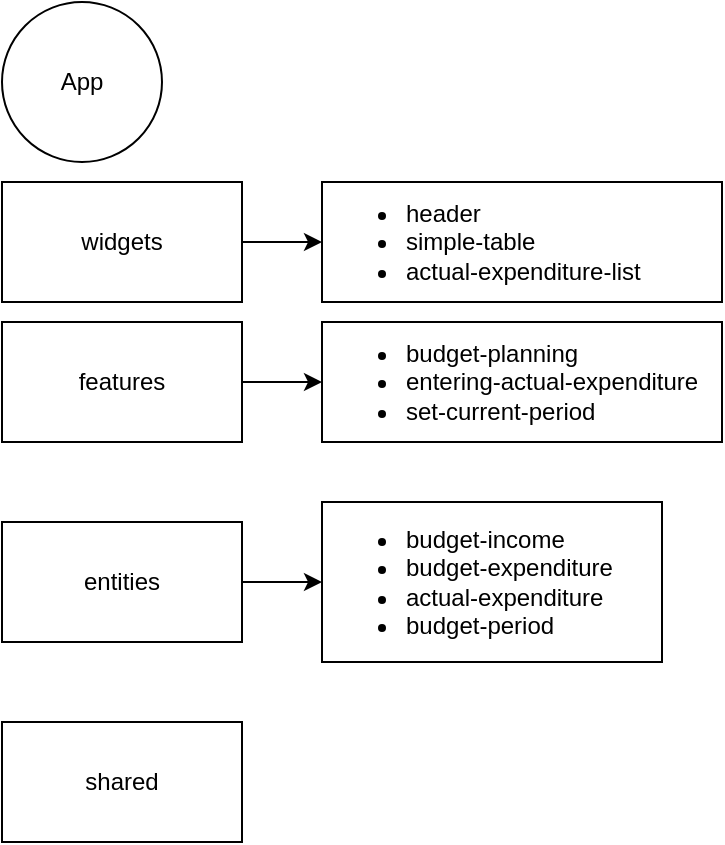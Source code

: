 <mxfile version="24.7.17">
  <diagram name="Страница — 1" id="eMdhkQpNOUbJZczD6VvM">
    <mxGraphModel dx="943" dy="518" grid="1" gridSize="10" guides="1" tooltips="1" connect="1" arrows="1" fold="1" page="1" pageScale="1" pageWidth="827" pageHeight="1169" math="0" shadow="0">
      <root>
        <mxCell id="0" />
        <mxCell id="1" parent="0" />
        <mxCell id="xvPu-xOpBNWKDOoFSgaZ-5" value="" style="group" vertex="1" connectable="0" parent="1">
          <mxGeometry x="360" y="160" width="80" height="80" as="geometry" />
        </mxCell>
        <mxCell id="xvPu-xOpBNWKDOoFSgaZ-4" value="" style="ellipse;whiteSpace=wrap;html=1;aspect=fixed;" vertex="1" parent="xvPu-xOpBNWKDOoFSgaZ-5">
          <mxGeometry width="80" height="80" as="geometry" />
        </mxCell>
        <mxCell id="xvPu-xOpBNWKDOoFSgaZ-3" value="App" style="text;html=1;align=center;verticalAlign=middle;whiteSpace=wrap;rounded=0;" vertex="1" parent="xvPu-xOpBNWKDOoFSgaZ-5">
          <mxGeometry x="10" y="25" width="60" height="30" as="geometry" />
        </mxCell>
        <mxCell id="xvPu-xOpBNWKDOoFSgaZ-18" style="edgeStyle=orthogonalEdgeStyle;rounded=0;orthogonalLoop=1;jettySize=auto;html=1;entryX=0;entryY=0.5;entryDx=0;entryDy=0;" edge="1" parent="1" source="xvPu-xOpBNWKDOoFSgaZ-6" target="xvPu-xOpBNWKDOoFSgaZ-16">
          <mxGeometry relative="1" as="geometry" />
        </mxCell>
        <mxCell id="xvPu-xOpBNWKDOoFSgaZ-6" value="widgets" style="rounded=0;whiteSpace=wrap;html=1;" vertex="1" parent="1">
          <mxGeometry x="360" y="250" width="120" height="60" as="geometry" />
        </mxCell>
        <mxCell id="xvPu-xOpBNWKDOoFSgaZ-17" style="edgeStyle=orthogonalEdgeStyle;rounded=0;orthogonalLoop=1;jettySize=auto;html=1;exitX=1;exitY=0.5;exitDx=0;exitDy=0;" edge="1" parent="1" source="xvPu-xOpBNWKDOoFSgaZ-7" target="xvPu-xOpBNWKDOoFSgaZ-15">
          <mxGeometry relative="1" as="geometry" />
        </mxCell>
        <mxCell id="xvPu-xOpBNWKDOoFSgaZ-7" value="features" style="rounded=0;whiteSpace=wrap;html=1;" vertex="1" parent="1">
          <mxGeometry x="360" y="320" width="120" height="60" as="geometry" />
        </mxCell>
        <mxCell id="xvPu-xOpBNWKDOoFSgaZ-14" style="edgeStyle=orthogonalEdgeStyle;rounded=0;orthogonalLoop=1;jettySize=auto;html=1;exitX=1;exitY=0.5;exitDx=0;exitDy=0;entryX=0;entryY=0.5;entryDx=0;entryDy=0;" edge="1" parent="1" source="xvPu-xOpBNWKDOoFSgaZ-8" target="xvPu-xOpBNWKDOoFSgaZ-13">
          <mxGeometry relative="1" as="geometry" />
        </mxCell>
        <mxCell id="xvPu-xOpBNWKDOoFSgaZ-8" value="entities" style="rounded=0;whiteSpace=wrap;html=1;" vertex="1" parent="1">
          <mxGeometry x="360" y="420" width="120" height="60" as="geometry" />
        </mxCell>
        <mxCell id="xvPu-xOpBNWKDOoFSgaZ-10" value="shared" style="rounded=0;whiteSpace=wrap;html=1;" vertex="1" parent="1">
          <mxGeometry x="360" y="520" width="120" height="60" as="geometry" />
        </mxCell>
        <mxCell id="xvPu-xOpBNWKDOoFSgaZ-13" value="&lt;ul&gt;&lt;li&gt;budget-income&lt;/li&gt;&lt;li&gt;budget-expenditure&lt;/li&gt;&lt;li&gt;actual-expenditure&lt;/li&gt;&lt;li&gt;budget-period&lt;/li&gt;&lt;/ul&gt;" style="rounded=0;whiteSpace=wrap;html=1;align=left;" vertex="1" parent="1">
          <mxGeometry x="520" y="410" width="170" height="80" as="geometry" />
        </mxCell>
        <mxCell id="xvPu-xOpBNWKDOoFSgaZ-15" value="&lt;ul&gt;&lt;li&gt;budget-planning&lt;/li&gt;&lt;li&gt;entering-actual-expenditure&lt;/li&gt;&lt;li&gt;set-current-period&lt;/li&gt;&lt;/ul&gt;" style="rounded=0;whiteSpace=wrap;html=1;align=left;" vertex="1" parent="1">
          <mxGeometry x="520" y="320" width="200" height="60" as="geometry" />
        </mxCell>
        <mxCell id="xvPu-xOpBNWKDOoFSgaZ-16" value="&lt;ul&gt;&lt;li&gt;header&lt;/li&gt;&lt;li&gt;simple-table&lt;/li&gt;&lt;li&gt;actual-expenditure-list&lt;/li&gt;&lt;/ul&gt;" style="rounded=0;whiteSpace=wrap;html=1;align=left;" vertex="1" parent="1">
          <mxGeometry x="520" y="250" width="200" height="60" as="geometry" />
        </mxCell>
      </root>
    </mxGraphModel>
  </diagram>
</mxfile>
